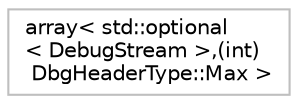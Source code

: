 digraph "Graphical Class Hierarchy"
{
 // LATEX_PDF_SIZE
  bgcolor="transparent";
  edge [fontname="Helvetica",fontsize="10",labelfontname="Helvetica",labelfontsize="10"];
  node [fontname="Helvetica",fontsize="10",shape=record];
  rankdir="LR";
  Node0 [label="array\< std::optional\l\< DebugStream \>,(int)\l DbgHeaderType::Max \>",height=0.2,width=0.4,color="grey75",tooltip=" "];
}
